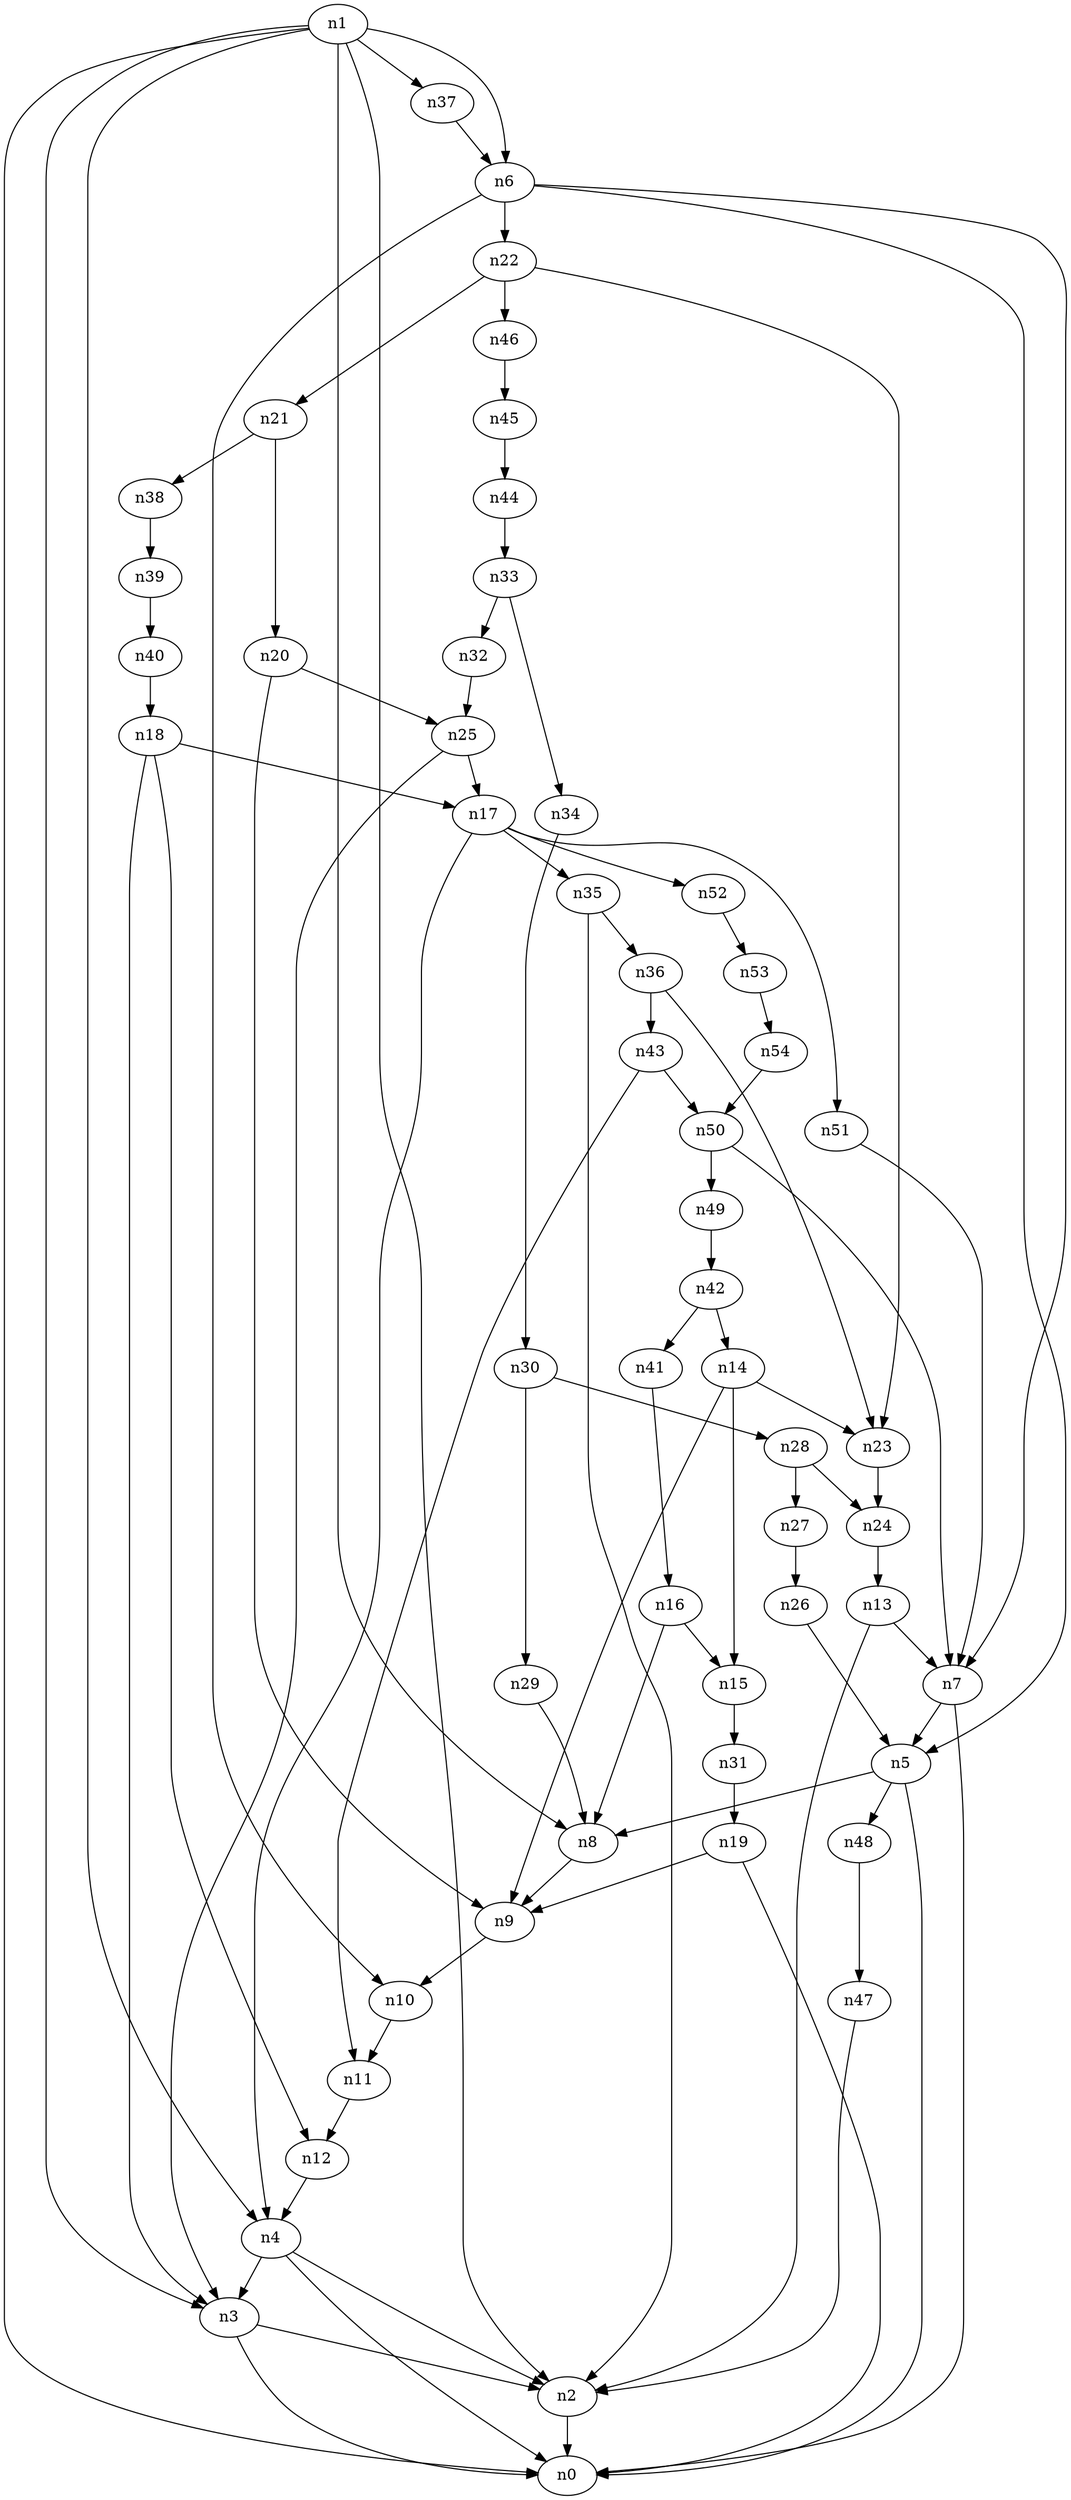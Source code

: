 digraph G {
	n1 -> n0	 [_graphml_id=e0];
	n1 -> n2	 [_graphml_id=e1];
	n1 -> n3	 [_graphml_id=e6];
	n1 -> n4	 [_graphml_id=e9];
	n1 -> n6	 [_graphml_id=e12];
	n1 -> n8	 [_graphml_id=e15];
	n1 -> n37	 [_graphml_id=e62];
	n2 -> n0	 [_graphml_id=e5];
	n3 -> n0	 [_graphml_id=e8];
	n3 -> n2	 [_graphml_id=e2];
	n4 -> n0	 [_graphml_id=e4];
	n4 -> n2	 [_graphml_id=e7];
	n4 -> n3	 [_graphml_id=e3];
	n5 -> n0	 [_graphml_id=e10];
	n5 -> n8	 [_graphml_id=e24];
	n5 -> n48	 [_graphml_id=e81];
	n6 -> n5	 [_graphml_id=e11];
	n6 -> n7	 [_graphml_id=e34];
	n6 -> n10	 [_graphml_id=e18];
	n6 -> n22	 [_graphml_id=e38];
	n7 -> n0	 [_graphml_id=e14];
	n7 -> n5	 [_graphml_id=e13];
	n8 -> n9	 [_graphml_id=e16];
	n9 -> n10	 [_graphml_id=e17];
	n10 -> n11	 [_graphml_id=e19];
	n11 -> n12	 [_graphml_id=e20];
	n12 -> n4	 [_graphml_id=e21];
	n13 -> n2	 [_graphml_id=e23];
	n13 -> n7	 [_graphml_id=e22];
	n14 -> n9	 [_graphml_id=e25];
	n14 -> n15	 [_graphml_id=e26];
	n14 -> n23	 [_graphml_id=e44];
	n15 -> n31	 [_graphml_id=e53];
	n16 -> n8	 [_graphml_id=e28];
	n16 -> n15	 [_graphml_id=e27];
	n17 -> n4	 [_graphml_id=e29];
	n17 -> n35	 [_graphml_id=e59];
	n17 -> n51	 [_graphml_id=e86];
	n17 -> n52	 [_graphml_id=e88];
	n18 -> n3	 [_graphml_id=e54];
	n18 -> n12	 [_graphml_id=e31];
	n18 -> n17	 [_graphml_id=e30];
	n19 -> n0	 [_graphml_id=e33];
	n19 -> n9	 [_graphml_id=e32];
	n20 -> n9	 [_graphml_id=e35];
	n20 -> n25	 [_graphml_id=e64];
	n21 -> n20	 [_graphml_id=e36];
	n21 -> n38	 [_graphml_id=e65];
	n22 -> n21	 [_graphml_id=e37];
	n22 -> n23	 [_graphml_id=e39];
	n22 -> n46	 [_graphml_id=e78];
	n23 -> n24	 [_graphml_id=e40];
	n24 -> n13	 [_graphml_id=e41];
	n25 -> n3	 [_graphml_id=e43];
	n25 -> n17	 [_graphml_id=e42];
	n26 -> n5	 [_graphml_id=e45];
	n27 -> n26	 [_graphml_id=e46];
	n28 -> n24	 [_graphml_id=e48];
	n28 -> n27	 [_graphml_id=e47];
	n29 -> n8	 [_graphml_id=e49];
	n30 -> n28	 [_graphml_id=e51];
	n30 -> n29	 [_graphml_id=e50];
	n31 -> n19	 [_graphml_id=e52];
	n32 -> n25	 [_graphml_id=e55];
	n33 -> n32	 [_graphml_id=e56];
	n33 -> n34	 [_graphml_id=e57];
	n34 -> n30	 [_graphml_id=e58];
	n35 -> n2	 [_graphml_id=e74];
	n35 -> n36	 [_graphml_id=e60];
	n36 -> n23	 [_graphml_id=e61];
	n36 -> n43	 [_graphml_id=e73];
	n37 -> n6	 [_graphml_id=e63];
	n38 -> n39	 [_graphml_id=e66];
	n39 -> n40	 [_graphml_id=e67];
	n40 -> n18	 [_graphml_id=e68];
	n41 -> n16	 [_graphml_id=e69];
	n42 -> n14	 [_graphml_id=e71];
	n42 -> n41	 [_graphml_id=e70];
	n43 -> n11	 [_graphml_id=e72];
	n43 -> n50	 [_graphml_id=e87];
	n44 -> n33	 [_graphml_id=e75];
	n45 -> n44	 [_graphml_id=e76];
	n46 -> n45	 [_graphml_id=e77];
	n47 -> n2	 [_graphml_id=e79];
	n48 -> n47	 [_graphml_id=e80];
	n49 -> n42	 [_graphml_id=e82];
	n50 -> n7	 [_graphml_id=e84];
	n50 -> n49	 [_graphml_id=e83];
	n51 -> n7	 [_graphml_id=e85];
	n52 -> n53	 [_graphml_id=e89];
	n53 -> n54	 [_graphml_id=e90];
	n54 -> n50	 [_graphml_id=e91];
}
